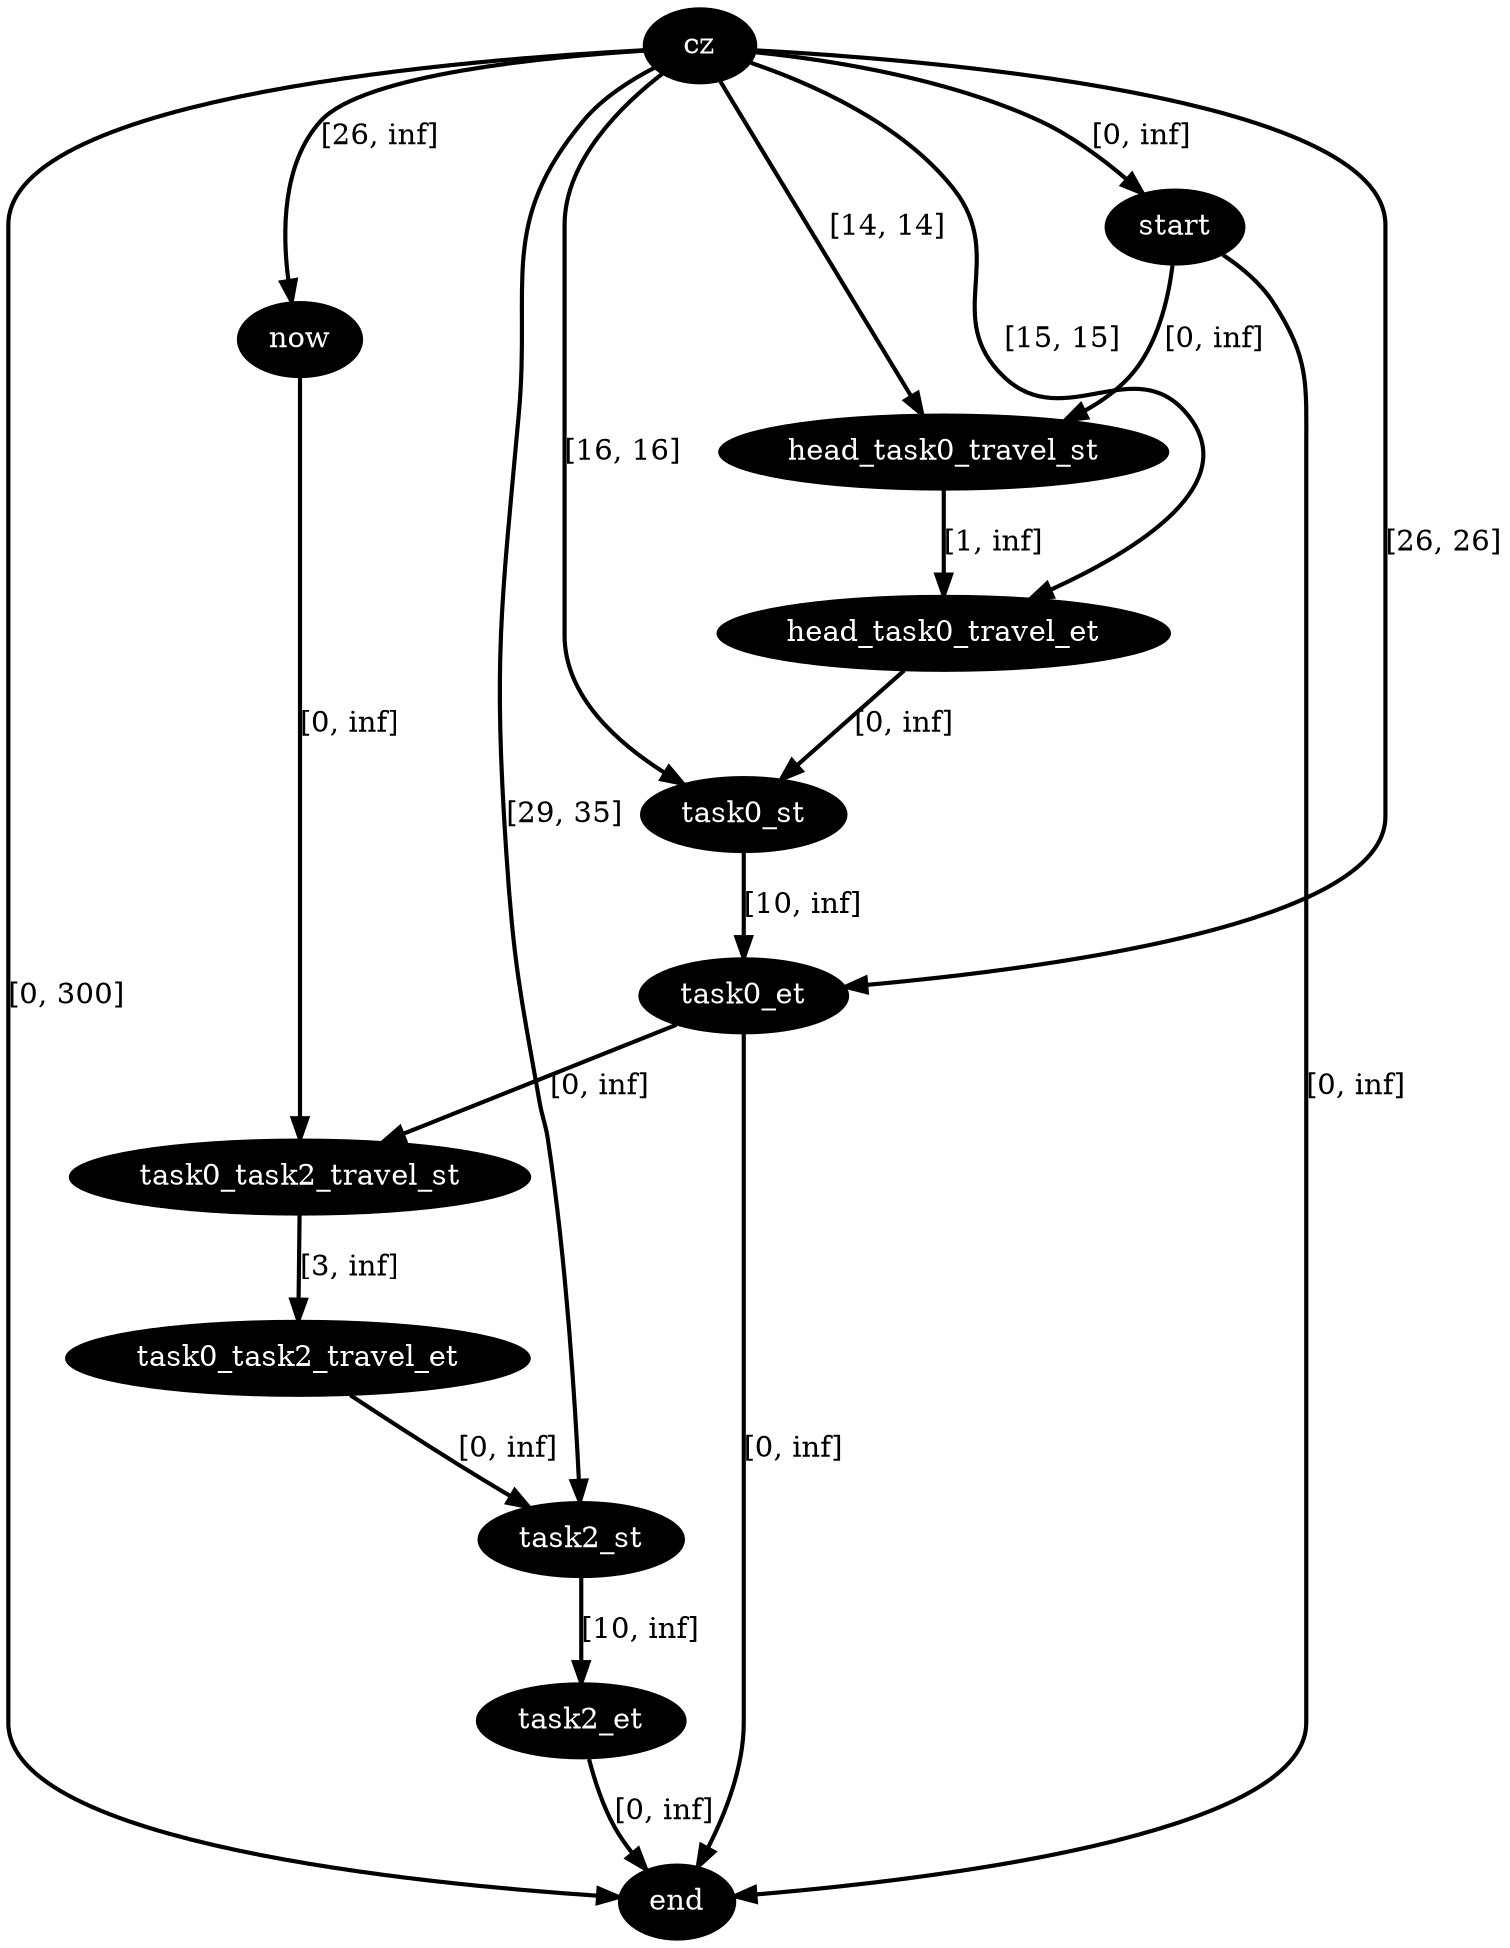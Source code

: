 digraph plan {
0[label="cz",style=filled,fillcolor=black,fontcolor=white];
1[label="start",style=filled,fillcolor=black,fontcolor=white];
2[label="now",style=filled,fillcolor=black,fontcolor=white];
3[label="end",style=filled,fillcolor=black,fontcolor=white];
6[label="head_task0_travel_st",style=filled,fillcolor=black,fontcolor=white];
7[label="head_task0_travel_et",style=filled,fillcolor=black,fontcolor=white];
8[label="task0_st",style=filled,fillcolor=black,fontcolor=white];
9[label="task0_et",style=filled,fillcolor=black,fontcolor=white];
15[label="task0_task2_travel_st",style=filled,fillcolor=black,fontcolor=white];
16[label="task0_task2_travel_et",style=filled,fillcolor=black,fontcolor=white];
17[label="task2_st",style=filled,fillcolor=black,fontcolor=white];
18[label="task2_et",style=filled,fillcolor=black,fontcolor=white];
"0"->"1"[label="[0, inf]",penwidth=2,color=black];
"0"->"3"[label="[0, 300]",penwidth=2,color=black];
"6"->"7"[label="[1, inf]",penwidth=2,color=black];
"0"->"7"[label="[15, 15]",penwidth=2,color=black];
"1"->"6"[label="[0, inf]",penwidth=2,color=black];
"0"->"6"[label="[14, 14]",penwidth=2,color=black];
"0"->"2"[label="[26, inf]",penwidth=2,color=black];
"2"->"15"[label="[0, inf]",penwidth=2,color=black];
"1"->"3"[label="[0, inf]",penwidth=2,color=black];
"0"->"9"[label="[26, 26]",penwidth=2,color=black];
"9"->"3"[label="[0, inf]",penwidth=2,color=black];
"0"->"8"[label="[16, 16]",penwidth=2,color=black];
"15"->"16"[label="[3, inf]",penwidth=2,color=black];
"9"->"15"[label="[0, inf]",penwidth=2,color=black];
"8"->"9"[label="[10, inf]",penwidth=2,color=black];
"7"->"8"[label="[0, inf]",penwidth=2,color=black];
"18"->"3"[label="[0, inf]",penwidth=2,color=black];
"0"->"17"[label="[29, 35]",penwidth=2,color=black];
"17"->"18"[label="[10, inf]",penwidth=2,color=black];
"16"->"17"[label="[0, inf]",penwidth=2,color=black];
}

